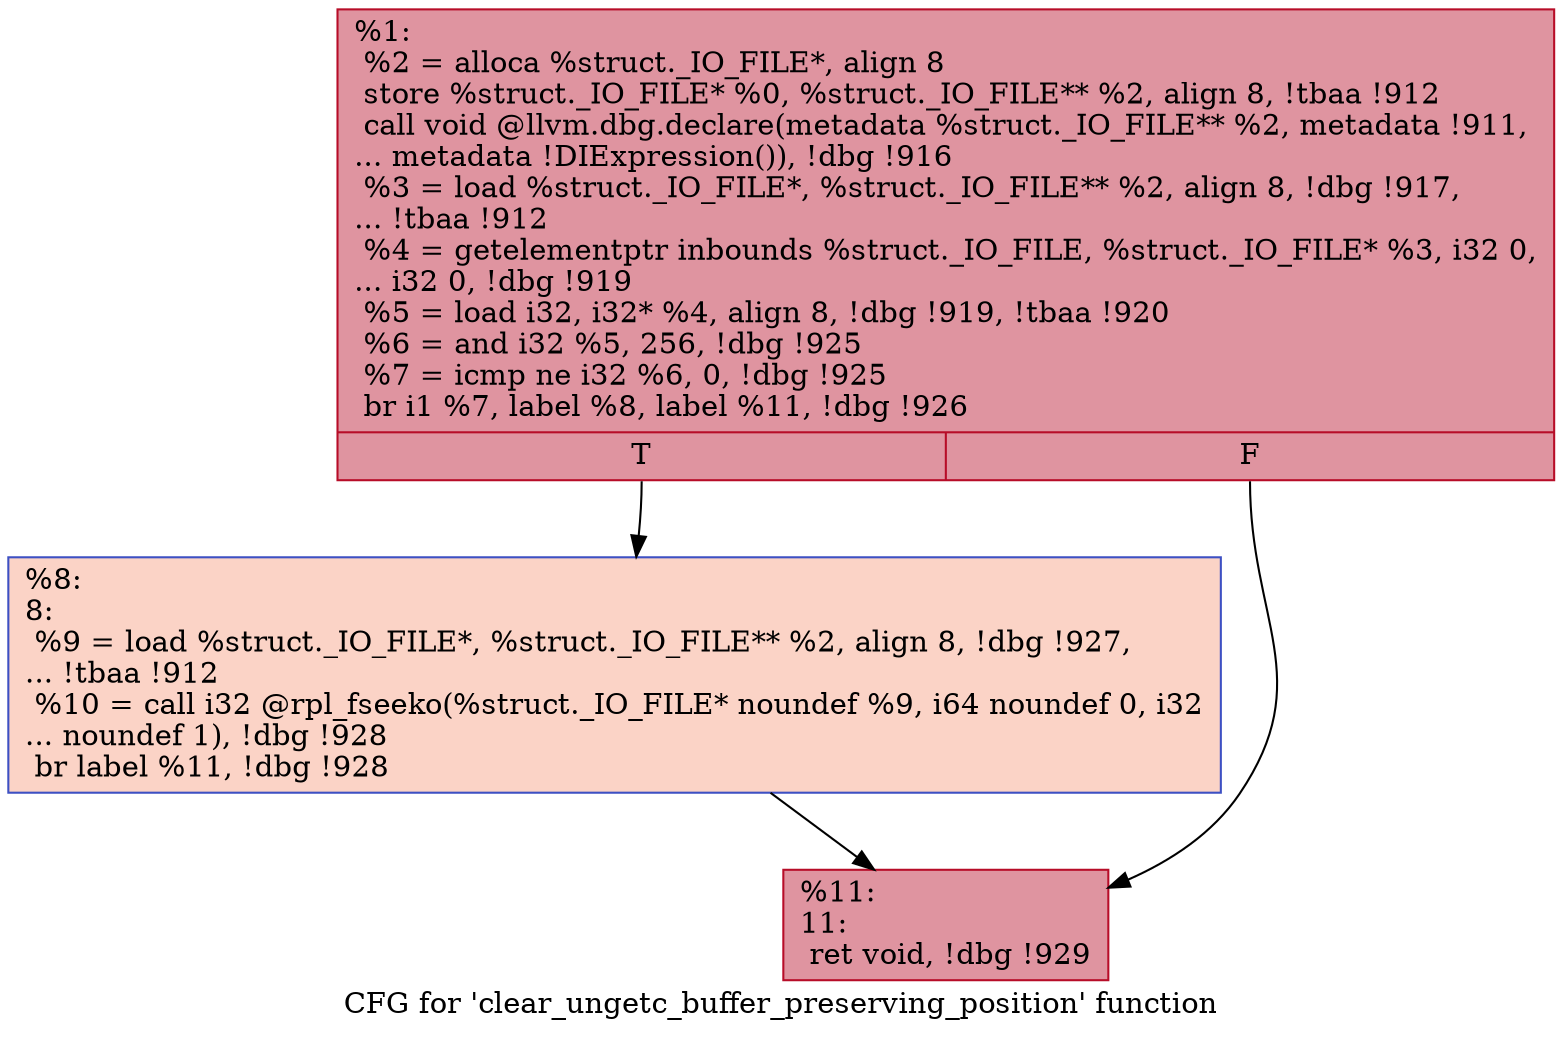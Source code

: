 digraph "CFG for 'clear_ungetc_buffer_preserving_position' function" {
	label="CFG for 'clear_ungetc_buffer_preserving_position' function";

	Node0x13c8f00 [shape=record,color="#b70d28ff", style=filled, fillcolor="#b70d2870",label="{%1:\l  %2 = alloca %struct._IO_FILE*, align 8\l  store %struct._IO_FILE* %0, %struct._IO_FILE** %2, align 8, !tbaa !912\l  call void @llvm.dbg.declare(metadata %struct._IO_FILE** %2, metadata !911,\l... metadata !DIExpression()), !dbg !916\l  %3 = load %struct._IO_FILE*, %struct._IO_FILE** %2, align 8, !dbg !917,\l... !tbaa !912\l  %4 = getelementptr inbounds %struct._IO_FILE, %struct._IO_FILE* %3, i32 0,\l... i32 0, !dbg !919\l  %5 = load i32, i32* %4, align 8, !dbg !919, !tbaa !920\l  %6 = and i32 %5, 256, !dbg !925\l  %7 = icmp ne i32 %6, 0, !dbg !925\l  br i1 %7, label %8, label %11, !dbg !926\l|{<s0>T|<s1>F}}"];
	Node0x13c8f00:s0 -> Node0x12687d0;
	Node0x13c8f00:s1 -> Node0x1268820;
	Node0x12687d0 [shape=record,color="#3d50c3ff", style=filled, fillcolor="#f59c7d70",label="{%8:\l8:                                                \l  %9 = load %struct._IO_FILE*, %struct._IO_FILE** %2, align 8, !dbg !927,\l... !tbaa !912\l  %10 = call i32 @rpl_fseeko(%struct._IO_FILE* noundef %9, i64 noundef 0, i32\l... noundef 1), !dbg !928\l  br label %11, !dbg !928\l}"];
	Node0x12687d0 -> Node0x1268820;
	Node0x1268820 [shape=record,color="#b70d28ff", style=filled, fillcolor="#b70d2870",label="{%11:\l11:                                               \l  ret void, !dbg !929\l}"];
}
